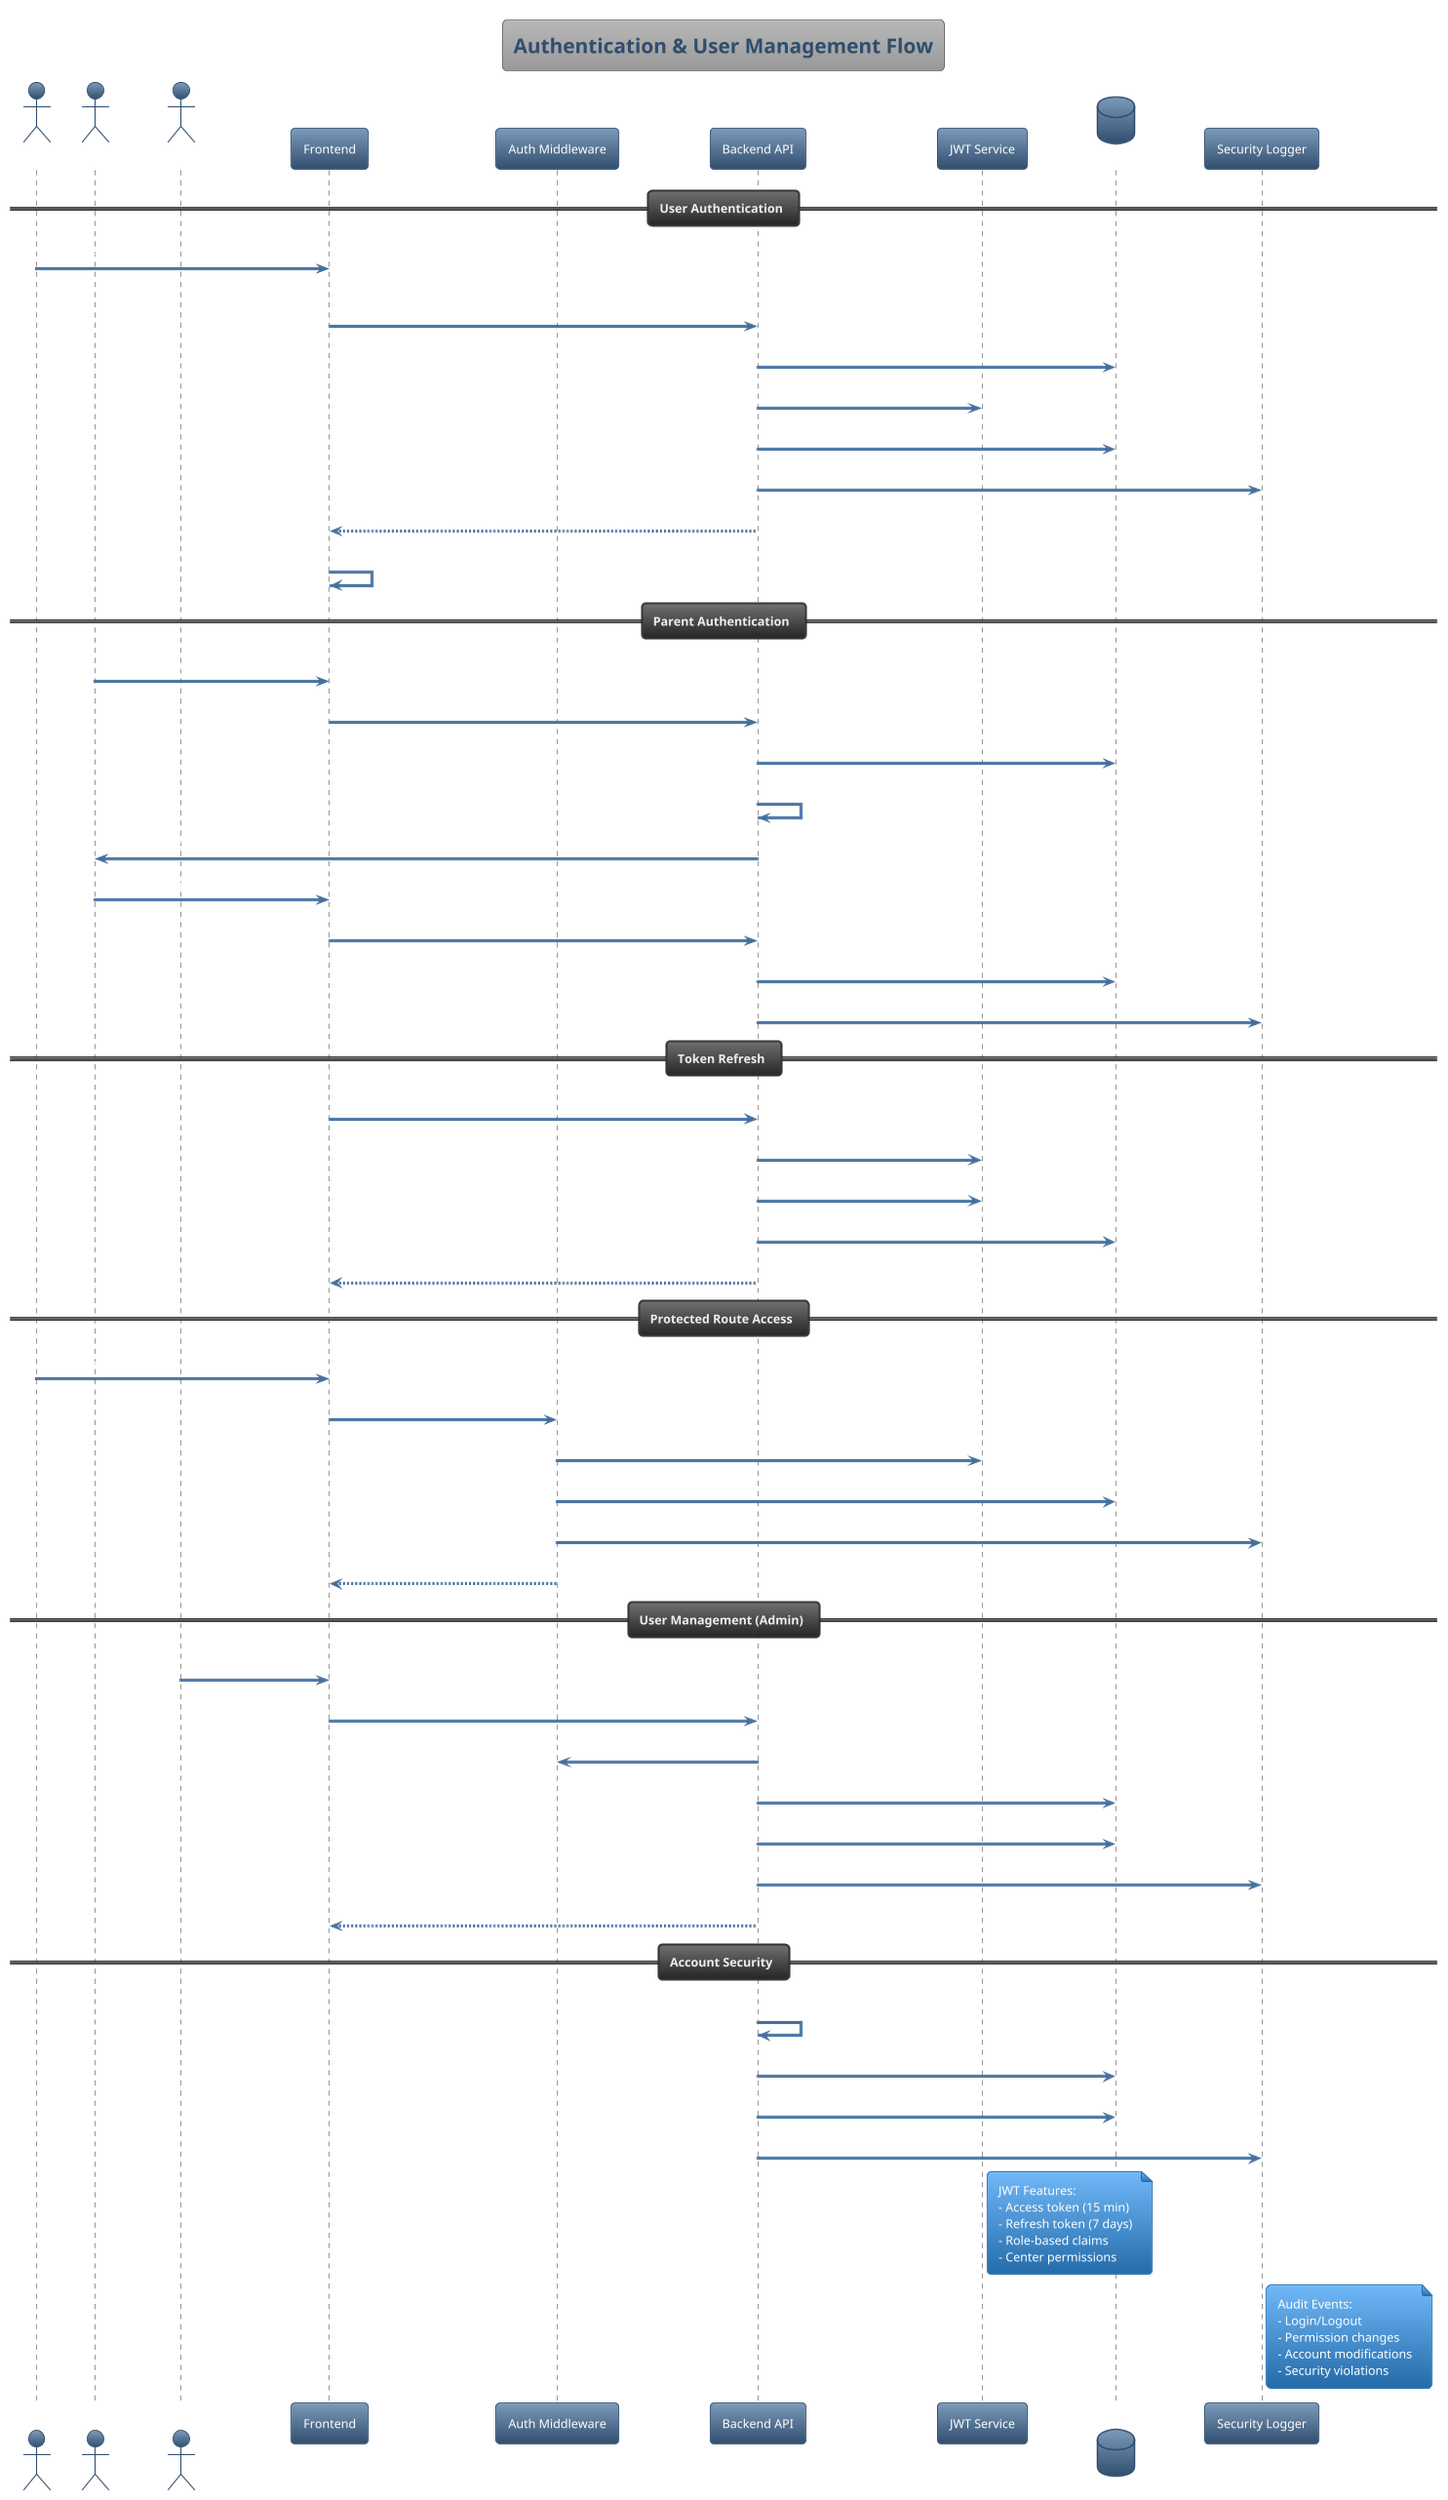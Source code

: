 @startuml auth_user_management
!theme spacelab
title Authentication & User Management Flow

actor "User" as User
actor "Parent" as Parent
actor "Admin/Owner" as Admin
participant "Frontend" as Frontend
participant "Auth Middleware" as AuthMW
participant "Backend API" as Backend
participant "JWT Service" as JWT
database "MySQL DB" as DB
participant "Security Logger" as Logger

== User Authentication ==
User -> Frontend : Login Request
Frontend -> Backend : POST /api/auth/login\n{email, password}
Backend -> DB : SELECT user, check password
Backend -> JWT : Generate access + refresh tokens
Backend -> DB : INSERT session record
Backend -> Logger : Log successful login
Backend --> Frontend : {tokens, user, permissions}
Frontend -> Frontend : Store tokens, redirect to dashboard

== Parent Authentication ==
Parent -> Frontend : Parent Registration
Frontend -> Backend : POST /api/parent-auth/register
Backend -> DB : Verify child exists
Backend -> Backend : Generate verification code
Backend -> Parent : Send verification code
Parent -> Frontend : Enter verification code
Frontend -> Backend : POST /api/parent-auth/request-verification-code
Backend -> DB : Validate code, create parent account
Backend -> Logger : Log parent registration

== Token Refresh ==
Frontend -> Backend : POST /api/auth/refresh-token
Backend -> JWT : Validate refresh token
Backend -> JWT : Generate new access token
Backend -> DB : Update session
Backend --> Frontend : New access token

== Protected Route Access ==
User -> Frontend : Access protected page
Frontend -> AuthMW : Check token validity
AuthMW -> JWT : Verify access token
AuthMW -> DB : Check user status, permissions
AuthMW -> Logger : Log access attempt
AuthMW --> Frontend : Allow/Deny access

== User Management (Admin) ==
Admin -> Frontend : Create/Update User
Frontend -> Backend : POST/PUT /api/owners
Backend -> AuthMW : Verify admin permissions
Backend -> DB : Create/Update user record
Backend -> DB : Assign role and centers
Backend -> Logger : Log user management action
Backend --> Frontend : Success response

== Account Security ==
Backend -> Backend : Rate limiting check
Backend -> DB : Check failed login attempts
Backend -> DB : Lock account if threshold exceeded
Backend -> Logger : Log security events

note right of JWT
  JWT Features:
  - Access token (15 min)
  - Refresh token (7 days)
  - Role-based claims
  - Center permissions
end note

note right of Logger
  Audit Events:
  - Login/Logout
  - Permission changes
  - Account modifications
  - Security violations
end note

@enduml